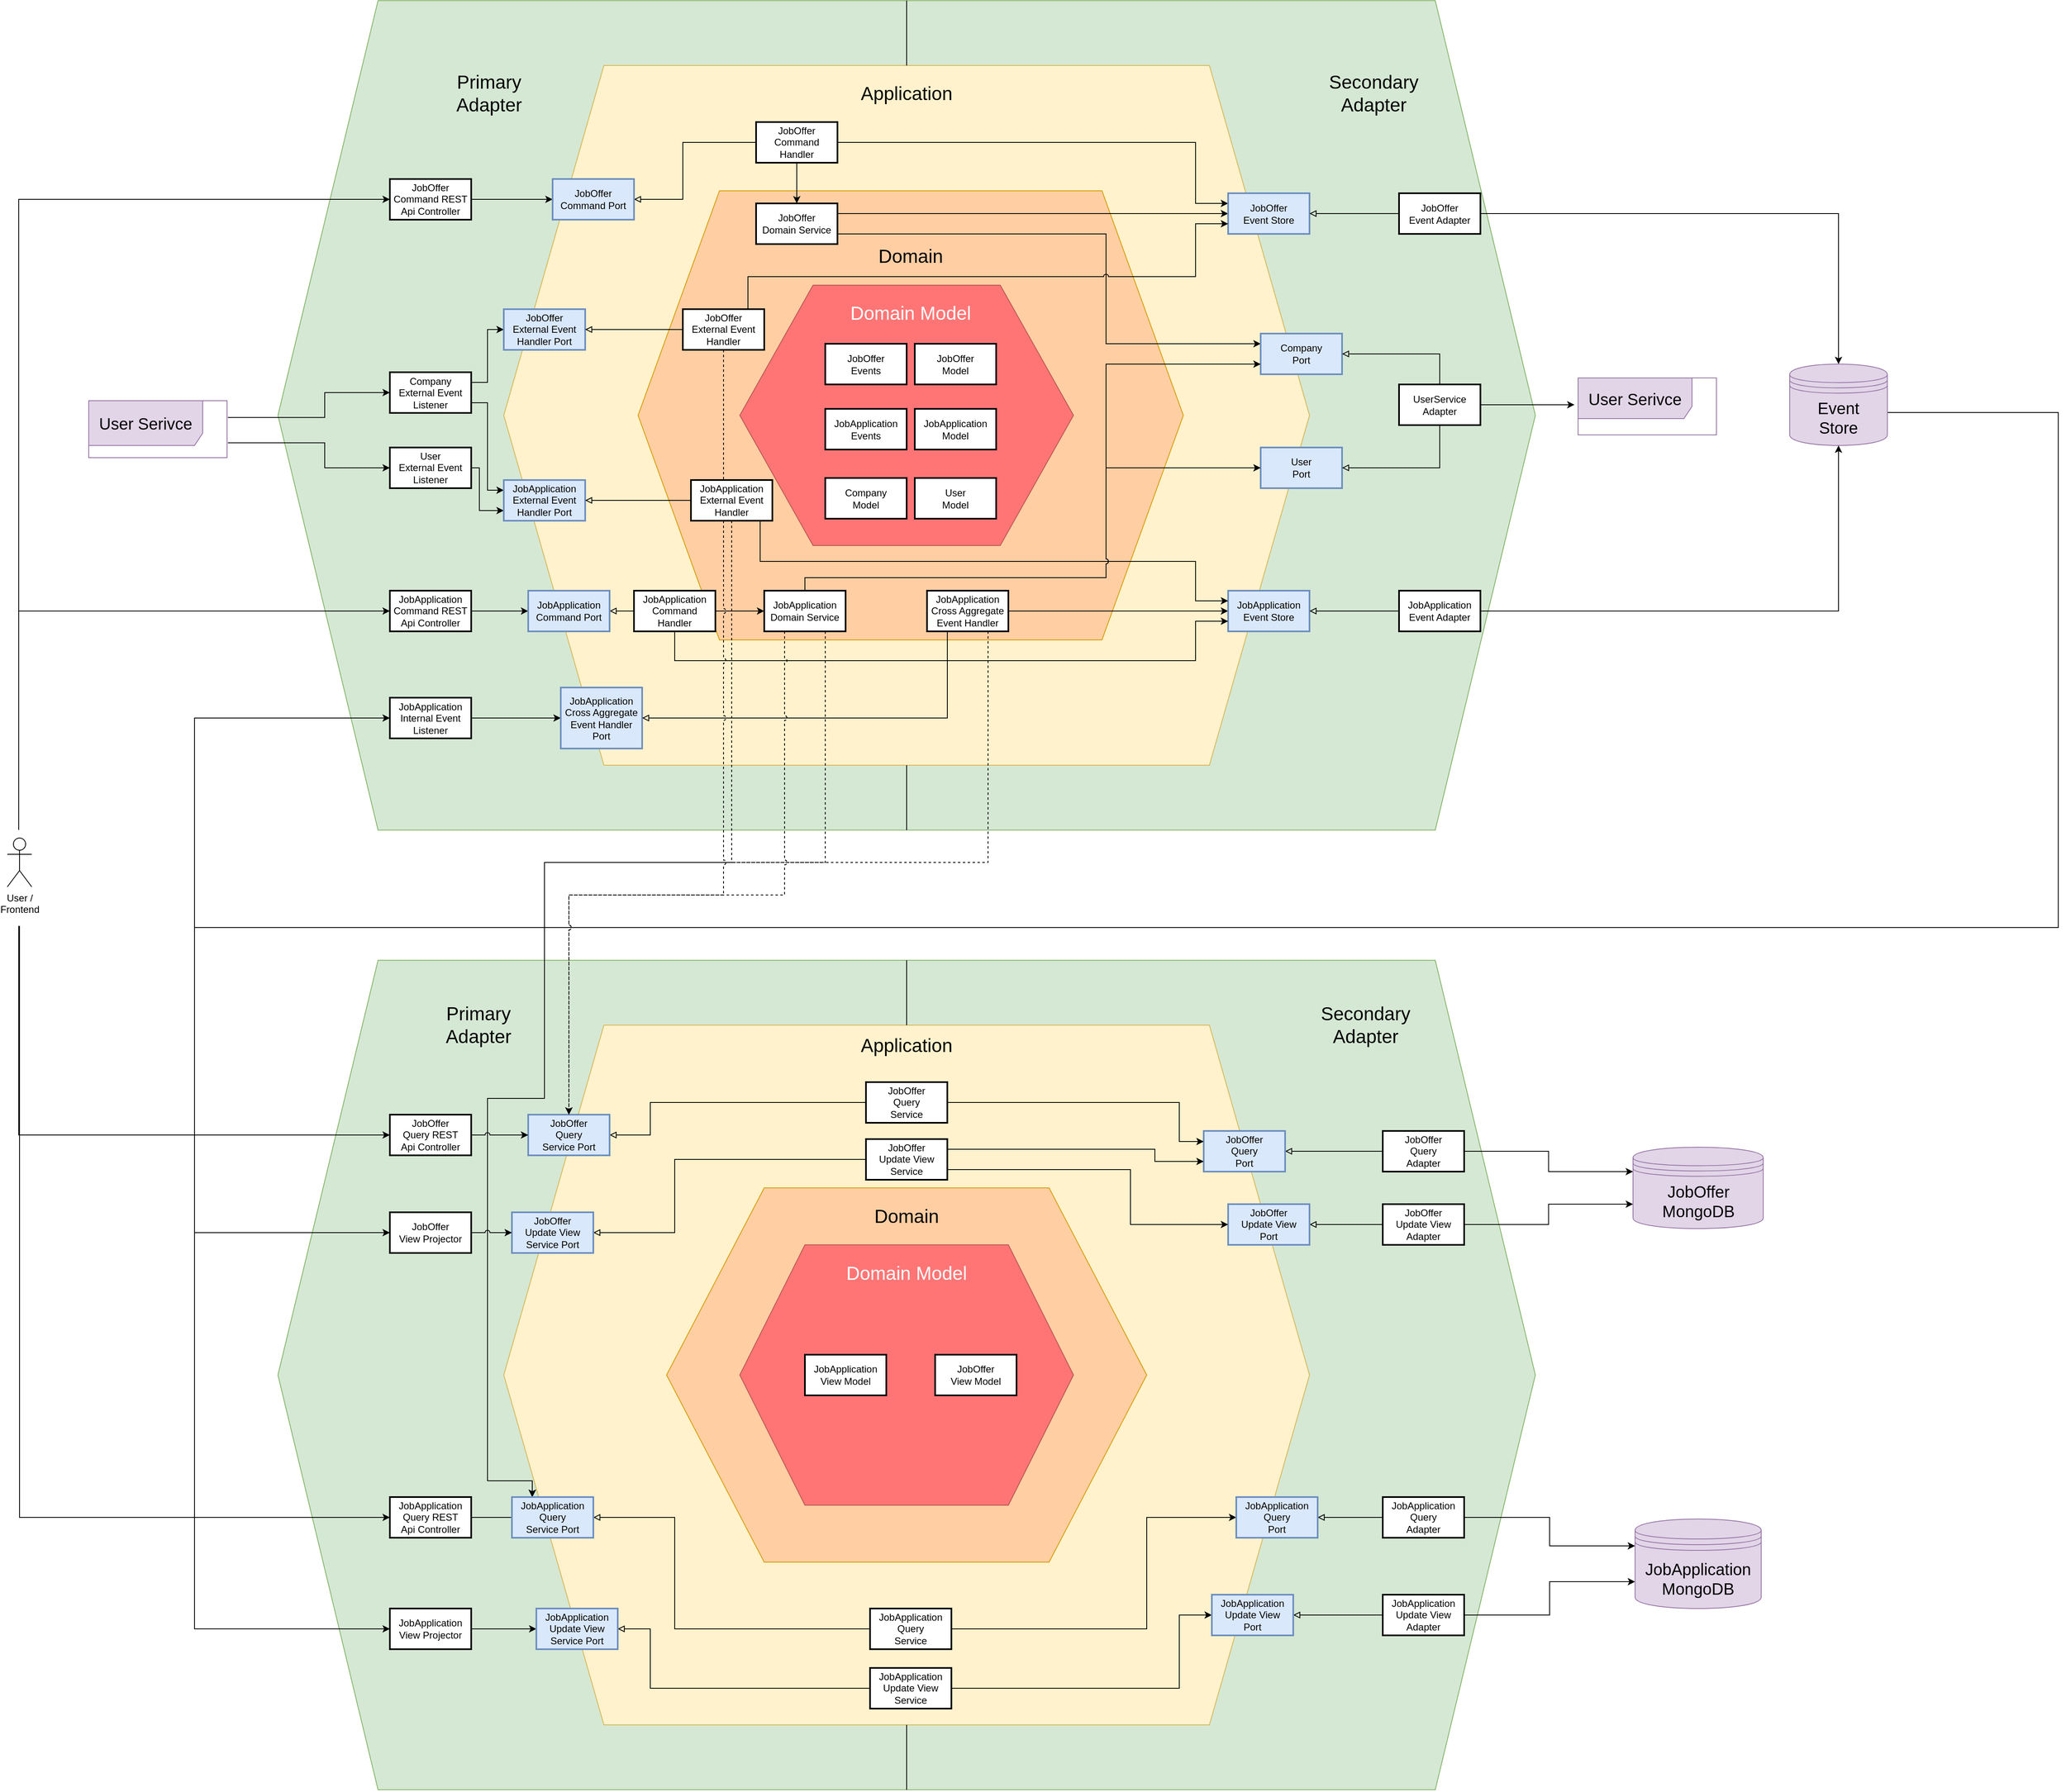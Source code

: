 <mxfile version="22.1.2" type="device">
  <diagram name="Seite-1" id="_fERbNgF3fjjZuAF2T7R">
    <mxGraphModel dx="4758" dy="3840" grid="1" gridSize="10" guides="1" tooltips="1" connect="1" arrows="1" fold="1" page="1" pageScale="1" pageWidth="1654" pageHeight="1169" math="0" shadow="0">
      <root>
        <mxCell id="0" />
        <mxCell id="1" parent="0" />
        <mxCell id="QMm4au8p8HmQlGDRWAsn-196" value="" style="shape=hexagon;perimeter=hexagonPerimeter2;whiteSpace=wrap;html=1;fixedSize=1;size=123;fillColor=#d5e8d4;strokeColor=#82b366;" vertex="1" parent="1">
          <mxGeometry x="332.5" y="-129.75" width="1545" height="1019.5" as="geometry" />
        </mxCell>
        <mxCell id="QMm4au8p8HmQlGDRWAsn-194" value="" style="shape=hexagon;perimeter=hexagonPerimeter2;whiteSpace=wrap;html=1;fixedSize=1;size=123;fillColor=#d5e8d4;strokeColor=#82b366;" vertex="1" parent="1">
          <mxGeometry x="332.5" y="-1309.25" width="1545" height="1019.5" as="geometry" />
        </mxCell>
        <mxCell id="QMm4au8p8HmQlGDRWAsn-166" value="" style="shape=hexagon;perimeter=hexagonPerimeter2;whiteSpace=wrap;html=1;fixedSize=1;size=123;fillColor=#FFF2CC;strokeColor=#d6b656;" vertex="1" parent="1">
          <mxGeometry x="610" y="-50" width="990" height="860" as="geometry" />
        </mxCell>
        <mxCell id="QMm4au8p8HmQlGDRWAsn-165" value="" style="shape=hexagon;perimeter=hexagonPerimeter2;whiteSpace=wrap;html=1;fixedSize=1;size=120;fillColor=#FFCEA3;strokeColor=#d79b00;" vertex="1" parent="1">
          <mxGeometry x="810" y="150" width="590" height="460" as="geometry" />
        </mxCell>
        <mxCell id="QMm4au8p8HmQlGDRWAsn-164" value="" style="group" vertex="1" connectable="0" parent="1">
          <mxGeometry x="900" y="220" width="410" height="320" as="geometry" />
        </mxCell>
        <mxCell id="QMm4au8p8HmQlGDRWAsn-163" value="" style="shape=hexagon;perimeter=hexagonPerimeter2;whiteSpace=wrap;html=1;fixedSize=1;size=80;fillColor=#FF7575;strokeColor=#b85450;" vertex="1" parent="QMm4au8p8HmQlGDRWAsn-164">
          <mxGeometry width="410" height="320" as="geometry" />
        </mxCell>
        <mxCell id="QMm4au8p8HmQlGDRWAsn-139" value="JobOffer&lt;br&gt;View Model" style="rounded=0;whiteSpace=wrap;html=1;strokeWidth=2;" vertex="1" parent="QMm4au8p8HmQlGDRWAsn-164">
          <mxGeometry x="240" y="135" width="100" height="50" as="geometry" />
        </mxCell>
        <mxCell id="QMm4au8p8HmQlGDRWAsn-140" value="JobApplication&lt;br&gt;View Model" style="rounded=0;whiteSpace=wrap;html=1;strokeWidth=2;" vertex="1" parent="QMm4au8p8HmQlGDRWAsn-164">
          <mxGeometry x="80" y="135" width="100" height="50" as="geometry" />
        </mxCell>
        <mxCell id="QMm4au8p8HmQlGDRWAsn-202" value="Domain Model" style="text;html=1;strokeColor=none;fillColor=none;align=center;verticalAlign=middle;whiteSpace=wrap;rounded=0;fontColor=#FFFFFF;fontSize=23;" vertex="1" parent="QMm4au8p8HmQlGDRWAsn-164">
          <mxGeometry x="121.25" y="10" width="167.5" height="50" as="geometry" />
        </mxCell>
        <mxCell id="QMm4au8p8HmQlGDRWAsn-203" value="Domain" style="text;html=1;strokeColor=none;fillColor=none;align=center;verticalAlign=middle;whiteSpace=wrap;rounded=0;fontColor=#000000;fontSize=23;" vertex="1" parent="QMm4au8p8HmQlGDRWAsn-164">
          <mxGeometry x="126.25" y="-50" width="157.5" height="30" as="geometry" />
        </mxCell>
        <mxCell id="QMm4au8p8HmQlGDRWAsn-14" value="" style="shape=hexagon;perimeter=hexagonPerimeter2;whiteSpace=wrap;html=1;fixedSize=1;size=123;fillColor=#fff2cc;strokeColor=#d6b656;" vertex="1" parent="1">
          <mxGeometry x="610" y="-1229.5" width="990" height="860" as="geometry" />
        </mxCell>
        <mxCell id="QMm4au8p8HmQlGDRWAsn-15" value="" style="shape=hexagon;perimeter=hexagonPerimeter2;whiteSpace=wrap;html=1;fixedSize=1;size=100;fillColor=#FFCEA3;strokeColor=#d79b00;" vertex="1" parent="1">
          <mxGeometry x="775" y="-1075.5" width="670" height="552" as="geometry" />
        </mxCell>
        <mxCell id="QMm4au8p8HmQlGDRWAsn-16" value="" style="shape=hexagon;perimeter=hexagonPerimeter2;whiteSpace=wrap;html=1;fixedSize=1;size=90;fillColor=#FF7575;strokeColor=#b85450;" vertex="1" parent="1">
          <mxGeometry x="900" y="-959.5" width="410" height="320" as="geometry" />
        </mxCell>
        <mxCell id="QMm4au8p8HmQlGDRWAsn-21" style="edgeStyle=orthogonalEdgeStyle;rounded=0;orthogonalLoop=1;jettySize=auto;html=1;" edge="1" parent="1" source="QMm4au8p8HmQlGDRWAsn-17" target="QMm4au8p8HmQlGDRWAsn-20">
          <mxGeometry relative="1" as="geometry" />
        </mxCell>
        <mxCell id="QMm4au8p8HmQlGDRWAsn-17" value="JobOffer&lt;br&gt;Command REST&lt;br&gt;Api Controller" style="rounded=0;whiteSpace=wrap;html=1;strokeWidth=2;" vertex="1" parent="1">
          <mxGeometry x="470" y="-1090" width="100" height="50" as="geometry" />
        </mxCell>
        <mxCell id="QMm4au8p8HmQlGDRWAsn-22" style="edgeStyle=orthogonalEdgeStyle;rounded=0;orthogonalLoop=1;jettySize=auto;html=1;endArrow=block;endFill=0;entryX=1;entryY=0.5;entryDx=0;entryDy=0;" edge="1" parent="1" source="QMm4au8p8HmQlGDRWAsn-18" target="QMm4au8p8HmQlGDRWAsn-20">
          <mxGeometry relative="1" as="geometry">
            <Array as="points">
              <mxPoint x="830" y="-1135" />
              <mxPoint x="830" y="-1065" />
            </Array>
          </mxGeometry>
        </mxCell>
        <mxCell id="QMm4au8p8HmQlGDRWAsn-24" style="edgeStyle=orthogonalEdgeStyle;rounded=0;orthogonalLoop=1;jettySize=auto;html=1;" edge="1" parent="1" source="QMm4au8p8HmQlGDRWAsn-18" target="QMm4au8p8HmQlGDRWAsn-23">
          <mxGeometry relative="1" as="geometry" />
        </mxCell>
        <mxCell id="QMm4au8p8HmQlGDRWAsn-28" style="edgeStyle=orthogonalEdgeStyle;rounded=0;orthogonalLoop=1;jettySize=auto;html=1;entryX=0;entryY=0.25;entryDx=0;entryDy=0;" edge="1" parent="1" source="QMm4au8p8HmQlGDRWAsn-18" target="QMm4au8p8HmQlGDRWAsn-27">
          <mxGeometry relative="1" as="geometry">
            <Array as="points">
              <mxPoint x="1460" y="-1135" />
              <mxPoint x="1460" y="-1060" />
            </Array>
          </mxGeometry>
        </mxCell>
        <mxCell id="QMm4au8p8HmQlGDRWAsn-18" value="JobOffer&lt;br&gt;Command&lt;br&gt;Handler" style="rounded=0;whiteSpace=wrap;html=1;strokeWidth=2;" vertex="1" parent="1">
          <mxGeometry x="920" y="-1160" width="100" height="50" as="geometry" />
        </mxCell>
        <mxCell id="QMm4au8p8HmQlGDRWAsn-20" value="JobOffer&lt;br&gt;Command Port" style="rounded=0;whiteSpace=wrap;html=1;strokeWidth=2;fillColor=#dae8fc;strokeColor=#6c8ebf;" vertex="1" parent="1">
          <mxGeometry x="670" y="-1090" width="100" height="50" as="geometry" />
        </mxCell>
        <mxCell id="QMm4au8p8HmQlGDRWAsn-127" style="edgeStyle=orthogonalEdgeStyle;rounded=0;orthogonalLoop=1;jettySize=auto;html=1;entryX=0;entryY=0.25;entryDx=0;entryDy=0;exitX=1;exitY=0.75;exitDx=0;exitDy=0;jumpStyle=none;" edge="1" parent="1" source="QMm4au8p8HmQlGDRWAsn-23" target="QMm4au8p8HmQlGDRWAsn-89">
          <mxGeometry relative="1" as="geometry">
            <Array as="points">
              <mxPoint x="1350" y="-1023" />
              <mxPoint x="1350" y="-887" />
            </Array>
          </mxGeometry>
        </mxCell>
        <mxCell id="QMm4au8p8HmQlGDRWAsn-154" style="edgeStyle=orthogonalEdgeStyle;rounded=0;orthogonalLoop=1;jettySize=auto;html=1;exitX=1;exitY=0.25;exitDx=0;exitDy=0;entryX=0;entryY=0.5;entryDx=0;entryDy=0;" edge="1" parent="1" source="QMm4au8p8HmQlGDRWAsn-23" target="QMm4au8p8HmQlGDRWAsn-27">
          <mxGeometry relative="1" as="geometry">
            <Array as="points">
              <mxPoint x="1490" y="-1047" />
            </Array>
          </mxGeometry>
        </mxCell>
        <mxCell id="QMm4au8p8HmQlGDRWAsn-23" value="JobOffer&lt;br&gt;Domain Service" style="rounded=0;whiteSpace=wrap;html=1;strokeWidth=2;" vertex="1" parent="1">
          <mxGeometry x="920" y="-1060" width="100" height="50" as="geometry" />
        </mxCell>
        <mxCell id="QMm4au8p8HmQlGDRWAsn-25" value="JobOffer&lt;br&gt;Model" style="rounded=0;whiteSpace=wrap;html=1;strokeWidth=2;" vertex="1" parent="1">
          <mxGeometry x="1115" y="-887.5" width="100" height="50" as="geometry" />
        </mxCell>
        <mxCell id="QMm4au8p8HmQlGDRWAsn-26" value="JobOffer&lt;br&gt;Events" style="rounded=0;whiteSpace=wrap;html=1;strokeWidth=2;" vertex="1" parent="1">
          <mxGeometry x="1005" y="-887.5" width="100" height="50" as="geometry" />
        </mxCell>
        <mxCell id="QMm4au8p8HmQlGDRWAsn-32" style="edgeStyle=orthogonalEdgeStyle;rounded=0;orthogonalLoop=1;jettySize=auto;html=1;exitX=1;exitY=0.5;exitDx=0;exitDy=0;" edge="1" parent="1" source="QMm4au8p8HmQlGDRWAsn-33" target="QMm4au8p8HmQlGDRWAsn-31">
          <mxGeometry relative="1" as="geometry" />
        </mxCell>
        <mxCell id="QMm4au8p8HmQlGDRWAsn-27" value="JobOffer&lt;br&gt;Event Store" style="rounded=0;whiteSpace=wrap;html=1;strokeWidth=2;fillColor=#dae8fc;strokeColor=#6c8ebf;" vertex="1" parent="1">
          <mxGeometry x="1500" y="-1072.5" width="100" height="50" as="geometry" />
        </mxCell>
        <mxCell id="QMm4au8p8HmQlGDRWAsn-110" style="edgeStyle=orthogonalEdgeStyle;rounded=0;orthogonalLoop=1;jettySize=auto;html=1;entryX=0;entryY=0.5;entryDx=0;entryDy=0;exitX=1;exitY=0.5;exitDx=0;exitDy=0;" edge="1" parent="1" source="QMm4au8p8HmQlGDRWAsn-31" target="QMm4au8p8HmQlGDRWAsn-47">
          <mxGeometry relative="1" as="geometry">
            <mxPoint x="2580" y="-70" as="targetPoint" />
            <mxPoint x="2220" y="-770" as="sourcePoint" />
            <Array as="points">
              <mxPoint x="2310" y="-803" />
              <mxPoint x="2520" y="-803" />
              <mxPoint x="2520" y="-170" />
              <mxPoint x="230" y="-170" />
              <mxPoint x="230" y="205" />
            </Array>
          </mxGeometry>
        </mxCell>
        <mxCell id="QMm4au8p8HmQlGDRWAsn-111" style="edgeStyle=orthogonalEdgeStyle;rounded=0;orthogonalLoop=1;jettySize=auto;html=1;entryX=0;entryY=0.5;entryDx=0;entryDy=0;exitX=1;exitY=0.5;exitDx=0;exitDy=0;" edge="1" parent="1" source="QMm4au8p8HmQlGDRWAsn-31" target="QMm4au8p8HmQlGDRWAsn-68">
          <mxGeometry relative="1" as="geometry">
            <mxPoint x="90" y="980" as="targetPoint" />
            <Array as="points">
              <mxPoint x="2310" y="-803" />
              <mxPoint x="2520" y="-803" />
              <mxPoint x="2520" y="-170" />
              <mxPoint x="230" y="-170" />
              <mxPoint x="230" y="692" />
            </Array>
          </mxGeometry>
        </mxCell>
        <mxCell id="QMm4au8p8HmQlGDRWAsn-160" style="edgeStyle=orthogonalEdgeStyle;rounded=0;orthogonalLoop=1;jettySize=auto;html=1;entryX=0;entryY=0.5;entryDx=0;entryDy=0;" edge="1" parent="1" source="QMm4au8p8HmQlGDRWAsn-31" target="QMm4au8p8HmQlGDRWAsn-73">
          <mxGeometry relative="1" as="geometry">
            <Array as="points">
              <mxPoint x="2520" y="-803" />
              <mxPoint x="2520" y="-170" />
              <mxPoint x="230" y="-170" />
              <mxPoint x="230" y="-427" />
            </Array>
          </mxGeometry>
        </mxCell>
        <mxCell id="QMm4au8p8HmQlGDRWAsn-31" value="Event&lt;br style=&quot;font-size: 20px;&quot;&gt;Store" style="shape=datastore;whiteSpace=wrap;html=1;fontSize=20;fontStyle=0;fillColor=#e1d5e7;strokeColor=#9673a6;" vertex="1" parent="1">
          <mxGeometry x="2190" y="-862.5" width="120" height="100" as="geometry" />
        </mxCell>
        <mxCell id="QMm4au8p8HmQlGDRWAsn-35" style="edgeStyle=orthogonalEdgeStyle;rounded=0;orthogonalLoop=1;jettySize=auto;html=1;exitX=0;exitY=0.5;exitDx=0;exitDy=0;entryX=1;entryY=0.5;entryDx=0;entryDy=0;endArrow=block;endFill=0;" edge="1" parent="1" source="QMm4au8p8HmQlGDRWAsn-33" target="QMm4au8p8HmQlGDRWAsn-27">
          <mxGeometry relative="1" as="geometry" />
        </mxCell>
        <mxCell id="QMm4au8p8HmQlGDRWAsn-33" value="JobOffer&lt;br&gt;Event Adapter" style="rounded=0;whiteSpace=wrap;html=1;strokeWidth=2;" vertex="1" parent="1">
          <mxGeometry x="1710" y="-1072.5" width="100" height="50" as="geometry" />
        </mxCell>
        <mxCell id="QMm4au8p8HmQlGDRWAsn-39" style="edgeStyle=orthogonalEdgeStyle;rounded=0;orthogonalLoop=1;jettySize=auto;html=1;entryX=0;entryY=0.5;entryDx=0;entryDy=0;exitX=1;exitY=0.25;exitDx=0;exitDy=0;" edge="1" parent="1" source="QMm4au8p8HmQlGDRWAsn-36" target="QMm4au8p8HmQlGDRWAsn-38">
          <mxGeometry relative="1" as="geometry">
            <Array as="points">
              <mxPoint x="590" y="-840" />
              <mxPoint x="590" y="-905" />
            </Array>
          </mxGeometry>
        </mxCell>
        <mxCell id="QMm4au8p8HmQlGDRWAsn-158" style="edgeStyle=orthogonalEdgeStyle;rounded=0;orthogonalLoop=1;jettySize=auto;html=1;exitX=1;exitY=0.75;exitDx=0;exitDy=0;entryX=0;entryY=0.25;entryDx=0;entryDy=0;" edge="1" parent="1" source="QMm4au8p8HmQlGDRWAsn-36" target="QMm4au8p8HmQlGDRWAsn-40">
          <mxGeometry relative="1" as="geometry">
            <Array as="points">
              <mxPoint x="590" y="-815" />
              <mxPoint x="590" y="-707" />
            </Array>
          </mxGeometry>
        </mxCell>
        <mxCell id="QMm4au8p8HmQlGDRWAsn-36" value="Company&lt;br&gt;External Event&lt;br&gt;Listener" style="rounded=0;whiteSpace=wrap;html=1;strokeWidth=2;" vertex="1" parent="1">
          <mxGeometry x="470" y="-852.5" width="100" height="50" as="geometry" />
        </mxCell>
        <mxCell id="QMm4au8p8HmQlGDRWAsn-195" style="edgeStyle=orthogonalEdgeStyle;rounded=0;orthogonalLoop=1;jettySize=auto;html=1;entryX=0;entryY=0.75;entryDx=0;entryDy=0;" edge="1" parent="1" source="QMm4au8p8HmQlGDRWAsn-37" target="QMm4au8p8HmQlGDRWAsn-40">
          <mxGeometry relative="1" as="geometry">
            <Array as="points">
              <mxPoint x="580" y="-735" />
              <mxPoint x="580" y="-682" />
            </Array>
          </mxGeometry>
        </mxCell>
        <mxCell id="QMm4au8p8HmQlGDRWAsn-37" value="User&lt;br&gt;External Event&lt;br&gt;Listener" style="rounded=0;whiteSpace=wrap;html=1;strokeWidth=2;" vertex="1" parent="1">
          <mxGeometry x="470" y="-760" width="100" height="50" as="geometry" />
        </mxCell>
        <mxCell id="QMm4au8p8HmQlGDRWAsn-38" value="JobOffer&lt;br&gt;External Event&lt;br&gt;Handler Port" style="rounded=0;whiteSpace=wrap;html=1;strokeWidth=2;fillColor=#dae8fc;strokeColor=#6c8ebf;" vertex="1" parent="1">
          <mxGeometry x="610" y="-930" width="100" height="50" as="geometry" />
        </mxCell>
        <mxCell id="QMm4au8p8HmQlGDRWAsn-40" value="JobApplication&lt;br&gt;External Event&lt;br&gt;Handler Port" style="rounded=0;whiteSpace=wrap;html=1;strokeWidth=2;fillColor=#dae8fc;strokeColor=#6c8ebf;" vertex="1" parent="1">
          <mxGeometry x="610" y="-720" width="100" height="50" as="geometry" />
        </mxCell>
        <mxCell id="QMm4au8p8HmQlGDRWAsn-46" style="edgeStyle=orthogonalEdgeStyle;rounded=0;orthogonalLoop=1;jettySize=auto;html=1;entryX=0;entryY=0.75;entryDx=0;entryDy=0;exitX=0.5;exitY=0;exitDx=0;exitDy=0;jumpStyle=arc;" edge="1" parent="1" source="QMm4au8p8HmQlGDRWAsn-43" target="QMm4au8p8HmQlGDRWAsn-27">
          <mxGeometry relative="1" as="geometry">
            <Array as="points">
              <mxPoint x="910" y="-970" />
              <mxPoint x="1460" y="-970" />
              <mxPoint x="1460" y="-1035" />
            </Array>
          </mxGeometry>
        </mxCell>
        <mxCell id="QMm4au8p8HmQlGDRWAsn-43" value="JobOffer&lt;br&gt;External Event&lt;br&gt;Handler" style="rounded=0;whiteSpace=wrap;html=1;strokeWidth=2;" vertex="1" parent="1">
          <mxGeometry x="830" y="-930" width="100" height="50" as="geometry" />
        </mxCell>
        <mxCell id="QMm4au8p8HmQlGDRWAsn-44" style="edgeStyle=orthogonalEdgeStyle;rounded=0;orthogonalLoop=1;jettySize=auto;html=1;endArrow=block;endFill=0;exitX=0;exitY=0.5;exitDx=0;exitDy=0;entryX=1;entryY=0.5;entryDx=0;entryDy=0;" edge="1" parent="1" source="QMm4au8p8HmQlGDRWAsn-43" target="QMm4au8p8HmQlGDRWAsn-38">
          <mxGeometry relative="1" as="geometry">
            <mxPoint x="610" y="-1055" as="sourcePoint" />
            <mxPoint x="530" y="-1055" as="targetPoint" />
          </mxGeometry>
        </mxCell>
        <mxCell id="QMm4au8p8HmQlGDRWAsn-47" value="JobOffer&lt;br&gt;View Projector" style="rounded=0;whiteSpace=wrap;html=1;strokeWidth=2;" vertex="1" parent="1">
          <mxGeometry x="470" y="180" width="100" height="50" as="geometry" />
        </mxCell>
        <mxCell id="QMm4au8p8HmQlGDRWAsn-48" value="JobOffer&lt;br&gt;Query REST&lt;br&gt;Api Controller" style="rounded=0;whiteSpace=wrap;html=1;strokeWidth=2;" vertex="1" parent="1">
          <mxGeometry x="470" y="60" width="100" height="50" as="geometry" />
        </mxCell>
        <mxCell id="QMm4au8p8HmQlGDRWAsn-53" style="edgeStyle=orthogonalEdgeStyle;rounded=0;orthogonalLoop=1;jettySize=auto;html=1;endArrow=block;endFill=0;exitX=0;exitY=0.5;exitDx=0;exitDy=0;entryX=1;entryY=0.5;entryDx=0;entryDy=0;" edge="1" parent="1" source="QMm4au8p8HmQlGDRWAsn-52" target="QMm4au8p8HmQlGDRWAsn-50">
          <mxGeometry relative="1" as="geometry">
            <mxPoint x="590" y="140" as="sourcePoint" />
            <mxPoint x="520" y="140" as="targetPoint" />
            <Array as="points">
              <mxPoint x="820" y="115" />
              <mxPoint x="820" y="205" />
            </Array>
          </mxGeometry>
        </mxCell>
        <mxCell id="QMm4au8p8HmQlGDRWAsn-58" style="edgeStyle=orthogonalEdgeStyle;rounded=0;orthogonalLoop=1;jettySize=auto;html=1;endArrow=block;endFill=0;" edge="1" parent="1" source="QMm4au8p8HmQlGDRWAsn-56" target="QMm4au8p8HmQlGDRWAsn-54">
          <mxGeometry relative="1" as="geometry" />
        </mxCell>
        <mxCell id="QMm4au8p8HmQlGDRWAsn-173" style="edgeStyle=orthogonalEdgeStyle;rounded=0;orthogonalLoop=1;jettySize=auto;html=1;entryX=0;entryY=0.3;entryDx=0;entryDy=0;" edge="1" parent="1" source="QMm4au8p8HmQlGDRWAsn-56" target="QMm4au8p8HmQlGDRWAsn-167">
          <mxGeometry relative="1" as="geometry" />
        </mxCell>
        <mxCell id="QMm4au8p8HmQlGDRWAsn-56" value="JobOffer&lt;br&gt;Query &lt;br&gt;Adapter" style="rounded=0;whiteSpace=wrap;html=1;strokeWidth=2;" vertex="1" parent="1">
          <mxGeometry x="1690" y="80" width="100" height="50" as="geometry" />
        </mxCell>
        <mxCell id="QMm4au8p8HmQlGDRWAsn-59" style="edgeStyle=orthogonalEdgeStyle;rounded=0;orthogonalLoop=1;jettySize=auto;html=1;endArrow=block;endFill=0;" edge="1" parent="1" source="QMm4au8p8HmQlGDRWAsn-57" target="QMm4au8p8HmQlGDRWAsn-55">
          <mxGeometry relative="1" as="geometry" />
        </mxCell>
        <mxCell id="QMm4au8p8HmQlGDRWAsn-172" style="edgeStyle=orthogonalEdgeStyle;rounded=0;orthogonalLoop=1;jettySize=auto;html=1;entryX=0;entryY=0.7;entryDx=0;entryDy=0;" edge="1" parent="1" source="QMm4au8p8HmQlGDRWAsn-57" target="QMm4au8p8HmQlGDRWAsn-167">
          <mxGeometry relative="1" as="geometry" />
        </mxCell>
        <mxCell id="QMm4au8p8HmQlGDRWAsn-57" value="JobOffer&lt;br&gt;Update View&lt;br&gt;Adapter" style="rounded=0;whiteSpace=wrap;html=1;strokeWidth=2;" vertex="1" parent="1">
          <mxGeometry x="1690" y="170" width="100" height="50" as="geometry" />
        </mxCell>
        <mxCell id="QMm4au8p8HmQlGDRWAsn-67" style="edgeStyle=orthogonalEdgeStyle;rounded=0;orthogonalLoop=1;jettySize=auto;html=1;entryX=0;entryY=0.5;entryDx=0;entryDy=0;" edge="1" parent="1" source="QMm4au8p8HmQlGDRWAsn-68" target="QMm4au8p8HmQlGDRWAsn-71">
          <mxGeometry relative="1" as="geometry" />
        </mxCell>
        <mxCell id="QMm4au8p8HmQlGDRWAsn-68" value="JobApplication&lt;br&gt;View Projector" style="rounded=0;whiteSpace=wrap;html=1;strokeWidth=2;" vertex="1" parent="1">
          <mxGeometry x="470" y="667" width="100" height="50" as="geometry" />
        </mxCell>
        <mxCell id="QMm4au8p8HmQlGDRWAsn-178" style="edgeStyle=orthogonalEdgeStyle;rounded=0;orthogonalLoop=1;jettySize=auto;html=1;" edge="1" parent="1" source="QMm4au8p8HmQlGDRWAsn-70">
          <mxGeometry relative="1" as="geometry">
            <mxPoint x="630" y="555" as="targetPoint" />
          </mxGeometry>
        </mxCell>
        <mxCell id="QMm4au8p8HmQlGDRWAsn-70" value="JobApplication&lt;br&gt;Query REST&lt;br&gt;Api Controller" style="rounded=0;whiteSpace=wrap;html=1;strokeWidth=2;" vertex="1" parent="1">
          <mxGeometry x="470" y="530" width="100" height="50" as="geometry" />
        </mxCell>
        <mxCell id="QMm4au8p8HmQlGDRWAsn-161" style="edgeStyle=orthogonalEdgeStyle;rounded=0;orthogonalLoop=1;jettySize=auto;html=1;entryX=0;entryY=0.5;entryDx=0;entryDy=0;" edge="1" parent="1" source="QMm4au8p8HmQlGDRWAsn-73" target="QMm4au8p8HmQlGDRWAsn-76">
          <mxGeometry relative="1" as="geometry" />
        </mxCell>
        <mxCell id="QMm4au8p8HmQlGDRWAsn-73" value="JobApplication&lt;br&gt;Internal Event&lt;br&gt;Listener" style="rounded=0;whiteSpace=wrap;html=1;strokeWidth=2;" vertex="1" parent="1">
          <mxGeometry x="470" y="-452.5" width="100" height="50" as="geometry" />
        </mxCell>
        <mxCell id="QMm4au8p8HmQlGDRWAsn-85" style="edgeStyle=orthogonalEdgeStyle;rounded=0;orthogonalLoop=1;jettySize=auto;html=1;entryX=0;entryY=0.5;entryDx=0;entryDy=0;exitX=1;exitY=0.5;exitDx=0;exitDy=0;" edge="1" parent="1" source="QMm4au8p8HmQlGDRWAsn-147" target="QMm4au8p8HmQlGDRWAsn-80">
          <mxGeometry relative="1" as="geometry">
            <mxPoint x="1030" y="-280" as="sourcePoint" />
          </mxGeometry>
        </mxCell>
        <mxCell id="QMm4au8p8HmQlGDRWAsn-76" value="JobApplication&lt;br&gt;Cross Aggregate&lt;br&gt;Event Handler&lt;br&gt;Port" style="rounded=0;whiteSpace=wrap;html=1;strokeWidth=2;fillColor=#dae8fc;strokeColor=#6c8ebf;" vertex="1" parent="1">
          <mxGeometry x="680" y="-465" width="100" height="75" as="geometry" />
        </mxCell>
        <mxCell id="QMm4au8p8HmQlGDRWAsn-80" value="JobApplication&lt;br&gt;Event Store" style="rounded=0;whiteSpace=wrap;html=1;strokeWidth=2;fillColor=#dae8fc;strokeColor=#6c8ebf;" vertex="1" parent="1">
          <mxGeometry x="1500" y="-584" width="100" height="50" as="geometry" />
        </mxCell>
        <mxCell id="QMm4au8p8HmQlGDRWAsn-82" style="edgeStyle=orthogonalEdgeStyle;rounded=0;orthogonalLoop=1;jettySize=auto;html=1;exitX=0;exitY=0.5;exitDx=0;exitDy=0;entryX=1;entryY=0.5;entryDx=0;entryDy=0;endArrow=block;endFill=0;" edge="1" parent="1" source="QMm4au8p8HmQlGDRWAsn-83" target="QMm4au8p8HmQlGDRWAsn-80">
          <mxGeometry relative="1" as="geometry" />
        </mxCell>
        <mxCell id="QMm4au8p8HmQlGDRWAsn-84" style="edgeStyle=orthogonalEdgeStyle;rounded=0;orthogonalLoop=1;jettySize=auto;html=1;entryX=0.5;entryY=1;entryDx=0;entryDy=0;" edge="1" parent="1" source="QMm4au8p8HmQlGDRWAsn-83" target="QMm4au8p8HmQlGDRWAsn-31">
          <mxGeometry relative="1" as="geometry" />
        </mxCell>
        <mxCell id="QMm4au8p8HmQlGDRWAsn-83" value="JobApplication&lt;br&gt;Event Adapter" style="rounded=0;whiteSpace=wrap;html=1;strokeWidth=2;" vertex="1" parent="1">
          <mxGeometry x="1710" y="-584" width="100" height="50" as="geometry" />
        </mxCell>
        <mxCell id="QMm4au8p8HmQlGDRWAsn-88" style="edgeStyle=orthogonalEdgeStyle;rounded=0;orthogonalLoop=1;jettySize=auto;html=1;entryX=0.25;entryY=0;entryDx=0;entryDy=0;exitX=0.75;exitY=1;exitDx=0;exitDy=0;dashed=1;fillColor=#dae8fc;strokeColor=#000000;" edge="1" parent="1" source="QMm4au8p8HmQlGDRWAsn-87" target="QMm4au8p8HmQlGDRWAsn-66">
          <mxGeometry relative="1" as="geometry">
            <mxPoint x="890" y="-380" as="sourcePoint" />
            <mxPoint x="465" y="950" as="targetPoint" />
            <Array as="points">
              <mxPoint x="1005" y="-250" />
              <mxPoint x="660" y="-250" />
              <mxPoint x="660" y="40" />
              <mxPoint x="590" y="40" />
              <mxPoint x="590" y="510" />
              <mxPoint x="645" y="510" />
            </Array>
          </mxGeometry>
        </mxCell>
        <mxCell id="QMm4au8p8HmQlGDRWAsn-87" value="JobApplication&lt;br&gt;Domain Service" style="rounded=0;whiteSpace=wrap;html=1;strokeWidth=2;" vertex="1" parent="1">
          <mxGeometry x="930" y="-584" width="100" height="50" as="geometry" />
        </mxCell>
        <mxCell id="QMm4au8p8HmQlGDRWAsn-89" value="Company&lt;br&gt;Port" style="rounded=0;whiteSpace=wrap;html=1;strokeWidth=2;fillColor=#dae8fc;strokeColor=#6c8ebf;" vertex="1" parent="1">
          <mxGeometry x="1540" y="-900" width="100" height="50" as="geometry" />
        </mxCell>
        <mxCell id="QMm4au8p8HmQlGDRWAsn-90" value="User&lt;br&gt;Port" style="rounded=0;whiteSpace=wrap;html=1;strokeWidth=2;fillColor=#dae8fc;strokeColor=#6c8ebf;" vertex="1" parent="1">
          <mxGeometry x="1540" y="-760" width="100" height="50" as="geometry" />
        </mxCell>
        <mxCell id="QMm4au8p8HmQlGDRWAsn-92" style="edgeStyle=orthogonalEdgeStyle;rounded=0;orthogonalLoop=1;jettySize=auto;html=1;endArrow=block;endFill=0;exitX=0.5;exitY=0;exitDx=0;exitDy=0;entryX=1;entryY=0.5;entryDx=0;entryDy=0;" edge="1" parent="1" source="QMm4au8p8HmQlGDRWAsn-91" target="QMm4au8p8HmQlGDRWAsn-89">
          <mxGeometry relative="1" as="geometry" />
        </mxCell>
        <mxCell id="QMm4au8p8HmQlGDRWAsn-93" style="edgeStyle=orthogonalEdgeStyle;rounded=0;orthogonalLoop=1;jettySize=auto;html=1;endArrow=block;endFill=0;exitX=0.5;exitY=1;exitDx=0;exitDy=0;entryX=1;entryY=0.5;entryDx=0;entryDy=0;" edge="1" parent="1" source="QMm4au8p8HmQlGDRWAsn-91" target="QMm4au8p8HmQlGDRWAsn-90">
          <mxGeometry relative="1" as="geometry" />
        </mxCell>
        <mxCell id="QMm4au8p8HmQlGDRWAsn-96" style="edgeStyle=orthogonalEdgeStyle;rounded=0;orthogonalLoop=1;jettySize=auto;html=1;entryX=-0.026;entryY=0.471;entryDx=0;entryDy=0;entryPerimeter=0;" edge="1" parent="1" source="QMm4au8p8HmQlGDRWAsn-91" target="QMm4au8p8HmQlGDRWAsn-97">
          <mxGeometry relative="1" as="geometry">
            <mxPoint x="2170" y="-290" as="targetPoint" />
          </mxGeometry>
        </mxCell>
        <mxCell id="QMm4au8p8HmQlGDRWAsn-91" value="UserService&lt;br&gt;Adapter" style="rounded=0;whiteSpace=wrap;html=1;strokeWidth=2;" vertex="1" parent="1">
          <mxGeometry x="1710" y="-837.5" width="100" height="50" as="geometry" />
        </mxCell>
        <mxCell id="QMm4au8p8HmQlGDRWAsn-97" value="User Serivce" style="shape=umlFrame;whiteSpace=wrap;html=1;pointerEvents=0;width=140;height=50;fillColor=#e1d5e7;strokeColor=#9673a6;fontSize=20;" vertex="1" parent="1">
          <mxGeometry x="1930" y="-845.5" width="170" height="70" as="geometry" />
        </mxCell>
        <mxCell id="QMm4au8p8HmQlGDRWAsn-101" style="edgeStyle=orthogonalEdgeStyle;rounded=0;orthogonalLoop=1;jettySize=auto;html=1;" edge="1" parent="1" source="QMm4au8p8HmQlGDRWAsn-102" target="QMm4au8p8HmQlGDRWAsn-105">
          <mxGeometry relative="1" as="geometry" />
        </mxCell>
        <mxCell id="QMm4au8p8HmQlGDRWAsn-102" value="JobApplication&lt;br&gt;Command REST&lt;br&gt;Api Controller" style="rounded=0;whiteSpace=wrap;html=1;strokeWidth=2;" vertex="1" parent="1">
          <mxGeometry x="470" y="-584" width="100" height="50" as="geometry" />
        </mxCell>
        <mxCell id="QMm4au8p8HmQlGDRWAsn-103" style="edgeStyle=orthogonalEdgeStyle;rounded=0;orthogonalLoop=1;jettySize=auto;html=1;endArrow=block;endFill=0;entryX=1;entryY=0.5;entryDx=0;entryDy=0;exitX=0;exitY=0.5;exitDx=0;exitDy=0;" edge="1" parent="1" source="QMm4au8p8HmQlGDRWAsn-104" target="QMm4au8p8HmQlGDRWAsn-105">
          <mxGeometry relative="1" as="geometry" />
        </mxCell>
        <mxCell id="QMm4au8p8HmQlGDRWAsn-106" style="edgeStyle=orthogonalEdgeStyle;rounded=0;orthogonalLoop=1;jettySize=auto;html=1;entryX=0;entryY=0.5;entryDx=0;entryDy=0;exitX=1;exitY=0.5;exitDx=0;exitDy=0;" edge="1" parent="1" source="QMm4au8p8HmQlGDRWAsn-104" target="QMm4au8p8HmQlGDRWAsn-87">
          <mxGeometry relative="1" as="geometry" />
        </mxCell>
        <mxCell id="QMm4au8p8HmQlGDRWAsn-107" style="edgeStyle=orthogonalEdgeStyle;rounded=0;orthogonalLoop=1;jettySize=auto;html=1;entryX=0;entryY=0.75;entryDx=0;entryDy=0;exitX=0.5;exitY=1;exitDx=0;exitDy=0;" edge="1" parent="1" source="QMm4au8p8HmQlGDRWAsn-104" target="QMm4au8p8HmQlGDRWAsn-80">
          <mxGeometry relative="1" as="geometry">
            <Array as="points">
              <mxPoint x="820" y="-498" />
              <mxPoint x="1460" y="-498" />
              <mxPoint x="1460" y="-547" />
            </Array>
          </mxGeometry>
        </mxCell>
        <mxCell id="QMm4au8p8HmQlGDRWAsn-104" value="JobApplication&lt;br&gt;Command&lt;br&gt;Handler" style="rounded=0;whiteSpace=wrap;html=1;strokeWidth=2;" vertex="1" parent="1">
          <mxGeometry x="770" y="-584" width="100" height="50" as="geometry" />
        </mxCell>
        <mxCell id="QMm4au8p8HmQlGDRWAsn-105" value="JobApplication&lt;br&gt;Command Port" style="rounded=0;whiteSpace=wrap;html=1;strokeWidth=2;fillColor=#dae8fc;strokeColor=#6c8ebf;" vertex="1" parent="1">
          <mxGeometry x="640" y="-584" width="100" height="50" as="geometry" />
        </mxCell>
        <mxCell id="QMm4au8p8HmQlGDRWAsn-108" value="JobApplication&lt;br&gt;Model" style="rounded=0;whiteSpace=wrap;html=1;strokeWidth=2;" vertex="1" parent="1">
          <mxGeometry x="1115" y="-807.5" width="100" height="50" as="geometry" />
        </mxCell>
        <mxCell id="QMm4au8p8HmQlGDRWAsn-109" value="JobApplication&lt;br&gt;Events" style="rounded=0;whiteSpace=wrap;html=1;strokeWidth=2;" vertex="1" parent="1">
          <mxGeometry x="1005" y="-807.5" width="100" height="50" as="geometry" />
        </mxCell>
        <mxCell id="QMm4au8p8HmQlGDRWAsn-113" style="edgeStyle=orthogonalEdgeStyle;rounded=0;orthogonalLoop=1;jettySize=auto;html=1;endArrow=block;endFill=0;entryX=1;entryY=0.5;entryDx=0;entryDy=0;exitX=0;exitY=0.5;exitDx=0;exitDy=0;" edge="1" parent="1" source="QMm4au8p8HmQlGDRWAsn-112" target="QMm4au8p8HmQlGDRWAsn-71">
          <mxGeometry relative="1" as="geometry">
            <Array as="points">
              <mxPoint x="790" y="765" />
              <mxPoint x="790" y="692" />
            </Array>
          </mxGeometry>
        </mxCell>
        <mxCell id="QMm4au8p8HmQlGDRWAsn-123" style="edgeStyle=orthogonalEdgeStyle;rounded=0;orthogonalLoop=1;jettySize=auto;html=1;entryX=0;entryY=0.5;entryDx=0;entryDy=0;" edge="1" parent="1" source="QMm4au8p8HmQlGDRWAsn-112" target="QMm4au8p8HmQlGDRWAsn-115">
          <mxGeometry relative="1" as="geometry">
            <Array as="points">
              <mxPoint x="1440" y="765" />
              <mxPoint x="1440" y="675" />
            </Array>
          </mxGeometry>
        </mxCell>
        <mxCell id="QMm4au8p8HmQlGDRWAsn-116" style="edgeStyle=orthogonalEdgeStyle;rounded=0;orthogonalLoop=1;jettySize=auto;html=1;endArrow=block;endFill=0;" edge="1" parent="1" source="QMm4au8p8HmQlGDRWAsn-118" target="QMm4au8p8HmQlGDRWAsn-114">
          <mxGeometry relative="1" as="geometry" />
        </mxCell>
        <mxCell id="QMm4au8p8HmQlGDRWAsn-117" style="edgeStyle=orthogonalEdgeStyle;rounded=0;orthogonalLoop=1;jettySize=auto;html=1;entryX=0;entryY=0.3;entryDx=0;entryDy=0;" edge="1" parent="1" source="QMm4au8p8HmQlGDRWAsn-118" target="QMm4au8p8HmQlGDRWAsn-168">
          <mxGeometry relative="1" as="geometry">
            <mxPoint x="2230" y="750" as="targetPoint" />
          </mxGeometry>
        </mxCell>
        <mxCell id="QMm4au8p8HmQlGDRWAsn-118" value="JobApplication&lt;br&gt;Query &lt;br&gt;Adapter" style="rounded=0;whiteSpace=wrap;html=1;strokeWidth=2;" vertex="1" parent="1">
          <mxGeometry x="1690" y="530" width="100" height="50" as="geometry" />
        </mxCell>
        <mxCell id="QMm4au8p8HmQlGDRWAsn-119" style="edgeStyle=orthogonalEdgeStyle;rounded=0;orthogonalLoop=1;jettySize=auto;html=1;endArrow=block;endFill=0;" edge="1" parent="1" source="QMm4au8p8HmQlGDRWAsn-121" target="QMm4au8p8HmQlGDRWAsn-115">
          <mxGeometry relative="1" as="geometry" />
        </mxCell>
        <mxCell id="QMm4au8p8HmQlGDRWAsn-171" style="edgeStyle=orthogonalEdgeStyle;rounded=0;orthogonalLoop=1;jettySize=auto;html=1;exitX=1;exitY=0.5;exitDx=0;exitDy=0;entryX=0;entryY=0.7;entryDx=0;entryDy=0;" edge="1" parent="1" source="QMm4au8p8HmQlGDRWAsn-121" target="QMm4au8p8HmQlGDRWAsn-168">
          <mxGeometry relative="1" as="geometry" />
        </mxCell>
        <mxCell id="QMm4au8p8HmQlGDRWAsn-121" value="JobApplication&lt;br&gt;Update View&lt;br&gt;Adapter" style="rounded=0;whiteSpace=wrap;html=1;strokeWidth=2;" vertex="1" parent="1">
          <mxGeometry x="1690" y="650" width="100" height="50" as="geometry" />
        </mxCell>
        <mxCell id="QMm4au8p8HmQlGDRWAsn-125" style="edgeStyle=orthogonalEdgeStyle;rounded=0;orthogonalLoop=1;jettySize=auto;html=1;endArrow=block;endFill=0;entryX=1;entryY=0.5;entryDx=0;entryDy=0;exitX=0;exitY=0.5;exitDx=0;exitDy=0;" edge="1" parent="1" source="QMm4au8p8HmQlGDRWAsn-124" target="QMm4au8p8HmQlGDRWAsn-66">
          <mxGeometry relative="1" as="geometry">
            <Array as="points">
              <mxPoint x="820" y="692" />
              <mxPoint x="820" y="555" />
            </Array>
          </mxGeometry>
        </mxCell>
        <mxCell id="QMm4au8p8HmQlGDRWAsn-126" style="edgeStyle=orthogonalEdgeStyle;rounded=0;orthogonalLoop=1;jettySize=auto;html=1;entryX=0;entryY=0.5;entryDx=0;entryDy=0;" edge="1" parent="1" source="QMm4au8p8HmQlGDRWAsn-124" target="QMm4au8p8HmQlGDRWAsn-114">
          <mxGeometry relative="1" as="geometry">
            <Array as="points">
              <mxPoint x="1400" y="692" />
              <mxPoint x="1400" y="555" />
            </Array>
          </mxGeometry>
        </mxCell>
        <mxCell id="QMm4au8p8HmQlGDRWAsn-187" style="edgeStyle=orthogonalEdgeStyle;rounded=0;orthogonalLoop=1;jettySize=auto;html=1;entryX=0;entryY=0.5;entryDx=0;entryDy=0;" edge="1" parent="1" target="QMm4au8p8HmQlGDRWAsn-102">
          <mxGeometry relative="1" as="geometry">
            <mxPoint x="14" y="-290" as="sourcePoint" />
            <Array as="points">
              <mxPoint x="14" y="-290" />
              <mxPoint x="14" y="-559" />
            </Array>
          </mxGeometry>
        </mxCell>
        <mxCell id="QMm4au8p8HmQlGDRWAsn-188" style="edgeStyle=orthogonalEdgeStyle;rounded=0;orthogonalLoop=1;jettySize=auto;html=1;entryX=0;entryY=0.5;entryDx=0;entryDy=0;" edge="1" parent="1" target="QMm4au8p8HmQlGDRWAsn-17">
          <mxGeometry relative="1" as="geometry">
            <mxPoint x="14" y="-290" as="sourcePoint" />
            <Array as="points">
              <mxPoint x="14" y="-1065" />
            </Array>
          </mxGeometry>
        </mxCell>
        <mxCell id="QMm4au8p8HmQlGDRWAsn-189" style="edgeStyle=orthogonalEdgeStyle;rounded=0;orthogonalLoop=1;jettySize=auto;html=1;entryX=0;entryY=0.5;entryDx=0;entryDy=0;" edge="1" parent="1" target="QMm4au8p8HmQlGDRWAsn-48">
          <mxGeometry relative="1" as="geometry">
            <mxPoint x="14" y="-172" as="sourcePoint" />
            <Array as="points">
              <mxPoint x="14" y="85" />
            </Array>
          </mxGeometry>
        </mxCell>
        <mxCell id="QMm4au8p8HmQlGDRWAsn-190" style="edgeStyle=orthogonalEdgeStyle;rounded=0;orthogonalLoop=1;jettySize=auto;html=1;entryX=0;entryY=0.5;entryDx=0;entryDy=0;" edge="1" parent="1" target="QMm4au8p8HmQlGDRWAsn-70">
          <mxGeometry relative="1" as="geometry">
            <mxPoint x="15" y="-172" as="sourcePoint" />
            <Array as="points">
              <mxPoint x="15" y="-169" />
              <mxPoint x="15" y="555" />
            </Array>
          </mxGeometry>
        </mxCell>
        <mxCell id="QMm4au8p8HmQlGDRWAsn-128" value="User /&lt;br&gt;Frontend" style="shape=umlActor;verticalLabelPosition=bottom;verticalAlign=top;html=1;" vertex="1" parent="1">
          <mxGeometry y="-280" width="30" height="60" as="geometry" />
        </mxCell>
        <mxCell id="QMm4au8p8HmQlGDRWAsn-137" style="edgeStyle=orthogonalEdgeStyle;rounded=0;orthogonalLoop=1;jettySize=auto;html=1;entryX=0;entryY=0.5;entryDx=0;entryDy=0;exitX=1.006;exitY=0.74;exitDx=0;exitDy=0;exitPerimeter=0;" edge="1" parent="1" source="QMm4au8p8HmQlGDRWAsn-136" target="QMm4au8p8HmQlGDRWAsn-37">
          <mxGeometry relative="1" as="geometry">
            <Array as="points">
              <mxPoint x="390" y="-766" />
              <mxPoint x="390" y="-735" />
            </Array>
          </mxGeometry>
        </mxCell>
        <mxCell id="QMm4au8p8HmQlGDRWAsn-138" style="edgeStyle=orthogonalEdgeStyle;rounded=0;orthogonalLoop=1;jettySize=auto;html=1;entryX=0;entryY=0.5;entryDx=0;entryDy=0;exitX=1.006;exitY=0.294;exitDx=0;exitDy=0;exitPerimeter=0;" edge="1" parent="1" source="QMm4au8p8HmQlGDRWAsn-136" target="QMm4au8p8HmQlGDRWAsn-36">
          <mxGeometry relative="1" as="geometry">
            <Array as="points">
              <mxPoint x="390" y="-797" />
              <mxPoint x="390" y="-827" />
            </Array>
          </mxGeometry>
        </mxCell>
        <mxCell id="QMm4au8p8HmQlGDRWAsn-136" value="User Serivce" style="shape=umlFrame;whiteSpace=wrap;html=1;pointerEvents=0;width=140;height=55;fillColor=#e1d5e7;strokeColor=#9673a6;fontSize=20;" vertex="1" parent="1">
          <mxGeometry x="100" y="-817.5" width="170" height="70" as="geometry" />
        </mxCell>
        <mxCell id="QMm4au8p8HmQlGDRWAsn-141" value="User&lt;br&gt;Model" style="rounded=0;whiteSpace=wrap;html=1;strokeWidth=2;" vertex="1" parent="1">
          <mxGeometry x="1115" y="-722.5" width="100" height="50" as="geometry" />
        </mxCell>
        <mxCell id="QMm4au8p8HmQlGDRWAsn-142" value="Company&lt;br&gt;Model" style="rounded=0;whiteSpace=wrap;html=1;strokeWidth=2;" vertex="1" parent="1">
          <mxGeometry x="1005" y="-722.5" width="100" height="50" as="geometry" />
        </mxCell>
        <mxCell id="QMm4au8p8HmQlGDRWAsn-144" style="edgeStyle=orthogonalEdgeStyle;rounded=0;orthogonalLoop=1;jettySize=auto;html=1;entryX=1;entryY=0.5;entryDx=0;entryDy=0;endArrow=block;endFill=0;" edge="1" parent="1" source="QMm4au8p8HmQlGDRWAsn-143" target="QMm4au8p8HmQlGDRWAsn-40">
          <mxGeometry relative="1" as="geometry" />
        </mxCell>
        <mxCell id="QMm4au8p8HmQlGDRWAsn-145" style="edgeStyle=orthogonalEdgeStyle;rounded=0;orthogonalLoop=1;jettySize=auto;html=1;entryX=0;entryY=0.25;entryDx=0;entryDy=0;exitX=0.75;exitY=1;exitDx=0;exitDy=0;" edge="1" parent="1" source="QMm4au8p8HmQlGDRWAsn-143" target="QMm4au8p8HmQlGDRWAsn-80">
          <mxGeometry relative="1" as="geometry">
            <mxPoint x="1660" y="-730" as="targetPoint" />
            <Array as="points">
              <mxPoint x="925" y="-620" />
              <mxPoint x="1460" y="-620" />
              <mxPoint x="1460" y="-571" />
            </Array>
          </mxGeometry>
        </mxCell>
        <mxCell id="QMm4au8p8HmQlGDRWAsn-146" style="edgeStyle=orthogonalEdgeStyle;rounded=0;orthogonalLoop=1;jettySize=auto;html=1;entryX=0.25;entryY=0;entryDx=0;entryDy=0;exitX=0.5;exitY=1;exitDx=0;exitDy=0;dashed=1;fillColor=#dae8fc;strokeColor=#000000;" edge="1" parent="1" source="QMm4au8p8HmQlGDRWAsn-143" target="QMm4au8p8HmQlGDRWAsn-66">
          <mxGeometry relative="1" as="geometry">
            <mxPoint x="850" y="-695" as="sourcePoint" />
            <Array as="points">
              <mxPoint x="890" y="-250" />
              <mxPoint x="660" y="-250" />
              <mxPoint x="660" y="40" />
              <mxPoint x="590" y="40" />
              <mxPoint x="590" y="510" />
              <mxPoint x="645" y="510" />
            </Array>
          </mxGeometry>
        </mxCell>
        <mxCell id="QMm4au8p8HmQlGDRWAsn-148" style="edgeStyle=orthogonalEdgeStyle;rounded=0;orthogonalLoop=1;jettySize=auto;html=1;entryX=1;entryY=0.5;entryDx=0;entryDy=0;endArrow=block;endFill=0;exitX=0.25;exitY=1;exitDx=0;exitDy=0;" edge="1" parent="1" source="QMm4au8p8HmQlGDRWAsn-147" target="QMm4au8p8HmQlGDRWAsn-76">
          <mxGeometry relative="1" as="geometry">
            <Array as="points">
              <mxPoint x="1155" y="-427" />
            </Array>
          </mxGeometry>
        </mxCell>
        <mxCell id="QMm4au8p8HmQlGDRWAsn-149" style="edgeStyle=orthogonalEdgeStyle;rounded=0;orthogonalLoop=1;jettySize=auto;html=1;exitX=0.75;exitY=1;exitDx=0;exitDy=0;entryX=0.25;entryY=0;entryDx=0;entryDy=0;dashed=1;fillColor=#dae8fc;strokeColor=#000000;" edge="1" parent="1" source="QMm4au8p8HmQlGDRWAsn-147" target="QMm4au8p8HmQlGDRWAsn-66">
          <mxGeometry relative="1" as="geometry">
            <mxPoint x="500" y="710" as="targetPoint" />
            <Array as="points">
              <mxPoint x="1205" y="-250" />
              <mxPoint x="660" y="-250" />
              <mxPoint x="660" y="40" />
              <mxPoint x="590" y="40" />
              <mxPoint x="590" y="510" />
              <mxPoint x="645" y="510" />
            </Array>
          </mxGeometry>
        </mxCell>
        <mxCell id="QMm4au8p8HmQlGDRWAsn-147" value="JobApplication&lt;br&gt;Cross Aggregate&lt;br&gt;Event Handler" style="rounded=0;whiteSpace=wrap;html=1;strokeWidth=2;" vertex="1" parent="1">
          <mxGeometry x="1130" y="-584" width="100" height="50" as="geometry" />
        </mxCell>
        <mxCell id="QMm4au8p8HmQlGDRWAsn-152" style="edgeStyle=orthogonalEdgeStyle;rounded=0;orthogonalLoop=1;jettySize=auto;html=1;endArrow=block;endFill=0;entryX=1;entryY=0.5;entryDx=0;entryDy=0;exitX=0;exitY=0.5;exitDx=0;exitDy=0;" edge="1" parent="1" source="QMm4au8p8HmQlGDRWAsn-151" target="QMm4au8p8HmQlGDRWAsn-11">
          <mxGeometry relative="1" as="geometry">
            <Array as="points">
              <mxPoint x="790" y="45" />
              <mxPoint x="790" y="85" />
            </Array>
          </mxGeometry>
        </mxCell>
        <mxCell id="QMm4au8p8HmQlGDRWAsn-54" value="JobOffer&lt;br&gt;Query &lt;br&gt;Port" style="rounded=0;whiteSpace=wrap;html=1;strokeWidth=2;fillColor=#dae8fc;strokeColor=#6c8ebf;" vertex="1" parent="1">
          <mxGeometry x="1470" y="80" width="100" height="50" as="geometry" />
        </mxCell>
        <mxCell id="QMm4au8p8HmQlGDRWAsn-55" value="JobOffer&lt;br&gt;Update View&lt;br&gt;Port" style="rounded=0;whiteSpace=wrap;html=1;strokeWidth=2;fillColor=#dae8fc;strokeColor=#6c8ebf;" vertex="1" parent="1">
          <mxGeometry x="1500" y="170" width="100" height="50" as="geometry" />
        </mxCell>
        <mxCell id="QMm4au8p8HmQlGDRWAsn-114" value="JobApplication&lt;br&gt;Query &lt;br&gt;Port" style="rounded=0;whiteSpace=wrap;html=1;strokeWidth=2;fillColor=#dae8fc;strokeColor=#6c8ebf;" vertex="1" parent="1">
          <mxGeometry x="1510" y="530" width="100" height="50" as="geometry" />
        </mxCell>
        <mxCell id="QMm4au8p8HmQlGDRWAsn-115" value="JobApplication&lt;br&gt;Update View&lt;br&gt;Port" style="rounded=0;whiteSpace=wrap;html=1;strokeWidth=2;fillColor=#dae8fc;strokeColor=#6c8ebf;" vertex="1" parent="1">
          <mxGeometry x="1480" y="650" width="100" height="50" as="geometry" />
        </mxCell>
        <mxCell id="QMm4au8p8HmQlGDRWAsn-66" value="JobApplication&lt;br&gt;Query &lt;br&gt;Service Port" style="rounded=0;whiteSpace=wrap;html=1;strokeWidth=2;fillColor=#dae8fc;strokeColor=#6c8ebf;" vertex="1" parent="1">
          <mxGeometry x="620" y="530" width="100" height="50" as="geometry" />
        </mxCell>
        <mxCell id="QMm4au8p8HmQlGDRWAsn-71" value="JobApplication&lt;br&gt;Update View&lt;br&gt;Service Port" style="rounded=0;whiteSpace=wrap;html=1;strokeWidth=2;fillColor=#dae8fc;strokeColor=#6c8ebf;" vertex="1" parent="1">
          <mxGeometry x="650" y="667" width="100" height="50" as="geometry" />
        </mxCell>
        <mxCell id="QMm4au8p8HmQlGDRWAsn-112" value="JobApplication&lt;br&gt;Update View&lt;br&gt;Service" style="rounded=0;whiteSpace=wrap;html=1;strokeWidth=2;" vertex="1" parent="1">
          <mxGeometry x="1060" y="740" width="100" height="50" as="geometry" />
        </mxCell>
        <mxCell id="QMm4au8p8HmQlGDRWAsn-124" value="JobApplication&lt;br style=&quot;border-color: var(--border-color);&quot;&gt;Query&lt;br style=&quot;border-color: var(--border-color);&quot;&gt;Service" style="rounded=0;whiteSpace=wrap;html=1;strokeWidth=2;" vertex="1" parent="1">
          <mxGeometry x="1060" y="667" width="100" height="50" as="geometry" />
        </mxCell>
        <mxCell id="QMm4au8p8HmQlGDRWAsn-11" value="JobOffer&lt;br&gt;Query &lt;br&gt;Service Port" style="rounded=0;whiteSpace=wrap;html=1;strokeWidth=2;fillColor=#dae8fc;strokeColor=#6c8ebf;" vertex="1" parent="1">
          <mxGeometry x="640" y="60" width="100" height="50" as="geometry" />
        </mxCell>
        <mxCell id="QMm4au8p8HmQlGDRWAsn-50" value="JobOffer&lt;br&gt;Update View&lt;br&gt;Service Port" style="rounded=0;whiteSpace=wrap;html=1;strokeWidth=2;fillColor=#dae8fc;strokeColor=#6c8ebf;" vertex="1" parent="1">
          <mxGeometry x="620" y="180" width="100" height="50" as="geometry" />
        </mxCell>
        <mxCell id="QMm4au8p8HmQlGDRWAsn-175" style="edgeStyle=orthogonalEdgeStyle;rounded=0;orthogonalLoop=1;jettySize=auto;html=1;exitX=1;exitY=0.25;exitDx=0;exitDy=0;entryX=0;entryY=0.75;entryDx=0;entryDy=0;" edge="1" parent="1" source="QMm4au8p8HmQlGDRWAsn-52" target="QMm4au8p8HmQlGDRWAsn-54">
          <mxGeometry relative="1" as="geometry">
            <Array as="points">
              <mxPoint x="1410" y="103" />
              <mxPoint x="1410" y="117" />
            </Array>
          </mxGeometry>
        </mxCell>
        <mxCell id="QMm4au8p8HmQlGDRWAsn-176" style="edgeStyle=orthogonalEdgeStyle;rounded=0;orthogonalLoop=1;jettySize=auto;html=1;exitX=1;exitY=0.75;exitDx=0;exitDy=0;entryX=0;entryY=0.5;entryDx=0;entryDy=0;" edge="1" parent="1" source="QMm4au8p8HmQlGDRWAsn-52" target="QMm4au8p8HmQlGDRWAsn-55">
          <mxGeometry relative="1" as="geometry">
            <Array as="points">
              <mxPoint x="1380" y="127" />
              <mxPoint x="1380" y="195" />
            </Array>
          </mxGeometry>
        </mxCell>
        <mxCell id="QMm4au8p8HmQlGDRWAsn-52" value="JobOffer&lt;br&gt;Update View&lt;br&gt;Service" style="rounded=0;whiteSpace=wrap;html=1;strokeWidth=2;" vertex="1" parent="1">
          <mxGeometry x="1055" y="90" width="100" height="50" as="geometry" />
        </mxCell>
        <mxCell id="QMm4au8p8HmQlGDRWAsn-174" style="edgeStyle=orthogonalEdgeStyle;rounded=0;orthogonalLoop=1;jettySize=auto;html=1;entryX=0;entryY=0.25;entryDx=0;entryDy=0;exitX=1;exitY=0.5;exitDx=0;exitDy=0;" edge="1" parent="1" source="QMm4au8p8HmQlGDRWAsn-151" target="QMm4au8p8HmQlGDRWAsn-54">
          <mxGeometry relative="1" as="geometry">
            <Array as="points">
              <mxPoint x="1440" y="45" />
              <mxPoint x="1440" y="93" />
              <mxPoint x="1470" y="93" />
            </Array>
          </mxGeometry>
        </mxCell>
        <mxCell id="QMm4au8p8HmQlGDRWAsn-151" value="JobOffer&lt;br&gt;Query &lt;br&gt;Service" style="rounded=0;whiteSpace=wrap;html=1;strokeWidth=2;" vertex="1" parent="1">
          <mxGeometry x="1055" y="20" width="100" height="50" as="geometry" />
        </mxCell>
        <mxCell id="QMm4au8p8HmQlGDRWAsn-167" value="JobOffer&lt;br&gt;MongoDB" style="shape=datastore;whiteSpace=wrap;html=1;fontSize=20;fontStyle=0;fillColor=#e1d5e7;strokeColor=#9673a6;" vertex="1" parent="1">
          <mxGeometry x="1997.5" y="100" width="160" height="100" as="geometry" />
        </mxCell>
        <mxCell id="QMm4au8p8HmQlGDRWAsn-168" value="JobApplication&lt;br&gt;MongoDB" style="shape=datastore;whiteSpace=wrap;html=1;fontSize=20;fontStyle=0;fillColor=#e1d5e7;strokeColor=#9673a6;" vertex="1" parent="1">
          <mxGeometry x="2000" y="557" width="155" height="110" as="geometry" />
        </mxCell>
        <mxCell id="QMm4au8p8HmQlGDRWAsn-45" style="edgeStyle=orthogonalEdgeStyle;rounded=0;orthogonalLoop=1;jettySize=auto;html=1;entryX=0.5;entryY=0;entryDx=0;entryDy=0;dashed=1;jumpStyle=arc;exitX=0.5;exitY=1;exitDx=0;exitDy=0;" edge="1" parent="1" source="QMm4au8p8HmQlGDRWAsn-43" target="QMm4au8p8HmQlGDRWAsn-11">
          <mxGeometry relative="1" as="geometry">
            <mxPoint x="650" y="-1180" as="sourcePoint" />
            <mxPoint x="360" y="130" as="targetPoint" />
            <Array as="points">
              <mxPoint x="880" y="-210" />
              <mxPoint x="690" y="-210" />
            </Array>
          </mxGeometry>
        </mxCell>
        <mxCell id="QMm4au8p8HmQlGDRWAsn-100" style="edgeStyle=orthogonalEdgeStyle;rounded=0;orthogonalLoop=1;jettySize=auto;html=1;entryX=0.5;entryY=0;entryDx=0;entryDy=0;exitX=0.25;exitY=1;exitDx=0;exitDy=0;dashed=1;jumpStyle=arc;" edge="1" parent="1" source="QMm4au8p8HmQlGDRWAsn-87" target="QMm4au8p8HmQlGDRWAsn-11">
          <mxGeometry relative="1" as="geometry">
            <Array as="points">
              <mxPoint x="955" y="-210" />
              <mxPoint x="690" y="-210" />
            </Array>
          </mxGeometry>
        </mxCell>
        <mxCell id="QMm4au8p8HmQlGDRWAsn-143" value="JobApplication&lt;br&gt;External Event&lt;br&gt;Handler" style="rounded=0;whiteSpace=wrap;html=1;strokeWidth=2;" vertex="1" parent="1">
          <mxGeometry x="840" y="-720" width="100" height="50" as="geometry" />
        </mxCell>
        <mxCell id="QMm4au8p8HmQlGDRWAsn-51" style="edgeStyle=orthogonalEdgeStyle;rounded=0;orthogonalLoop=1;jettySize=auto;html=1;entryX=0;entryY=0.5;entryDx=0;entryDy=0;jumpStyle=arc;" edge="1" parent="1" source="QMm4au8p8HmQlGDRWAsn-47" target="QMm4au8p8HmQlGDRWAsn-50">
          <mxGeometry relative="1" as="geometry" />
        </mxCell>
        <mxCell id="QMm4au8p8HmQlGDRWAsn-49" style="edgeStyle=orthogonalEdgeStyle;rounded=0;orthogonalLoop=1;jettySize=auto;html=1;entryX=0;entryY=0.5;entryDx=0;entryDy=0;jumpStyle=arc;" edge="1" parent="1" source="QMm4au8p8HmQlGDRWAsn-48" target="QMm4au8p8HmQlGDRWAsn-11">
          <mxGeometry relative="1" as="geometry">
            <mxPoint x="290" y="40.0" as="targetPoint" />
          </mxGeometry>
        </mxCell>
        <mxCell id="QMm4au8p8HmQlGDRWAsn-99" style="edgeStyle=orthogonalEdgeStyle;rounded=0;orthogonalLoop=1;jettySize=auto;html=1;entryX=0;entryY=0.5;entryDx=0;entryDy=0;exitX=0.5;exitY=0;exitDx=0;exitDy=0;jumpStyle=arc;" edge="1" parent="1" source="QMm4au8p8HmQlGDRWAsn-87" target="QMm4au8p8HmQlGDRWAsn-90">
          <mxGeometry relative="1" as="geometry">
            <Array as="points">
              <mxPoint x="980" y="-600" />
              <mxPoint x="1350" y="-600" />
              <mxPoint x="1350" y="-735" />
            </Array>
          </mxGeometry>
        </mxCell>
        <mxCell id="QMm4au8p8HmQlGDRWAsn-98" style="edgeStyle=orthogonalEdgeStyle;rounded=0;orthogonalLoop=1;jettySize=auto;html=1;entryX=0;entryY=0.75;entryDx=0;entryDy=0;exitX=0.5;exitY=0;exitDx=0;exitDy=0;jumpStyle=arc;" edge="1" parent="1" source="QMm4au8p8HmQlGDRWAsn-87" target="QMm4au8p8HmQlGDRWAsn-89">
          <mxGeometry relative="1" as="geometry">
            <Array as="points">
              <mxPoint x="980" y="-600" />
              <mxPoint x="1350" y="-600" />
              <mxPoint x="1350" y="-863" />
            </Array>
          </mxGeometry>
        </mxCell>
        <mxCell id="QMm4au8p8HmQlGDRWAsn-179" value="Domain Model" style="text;html=1;strokeColor=none;fillColor=none;align=center;verticalAlign=middle;whiteSpace=wrap;rounded=0;fontColor=#FFFFFF;fontSize=23;" vertex="1" parent="1">
          <mxGeometry x="1026.25" y="-950" width="167.5" height="50" as="geometry" />
        </mxCell>
        <mxCell id="QMm4au8p8HmQlGDRWAsn-180" value="Domain" style="text;html=1;strokeColor=none;fillColor=none;align=center;verticalAlign=middle;whiteSpace=wrap;rounded=0;fontColor=#000000;fontSize=23;" vertex="1" parent="1">
          <mxGeometry x="1031.25" y="-1010" width="157.5" height="30" as="geometry" />
        </mxCell>
        <mxCell id="QMm4au8p8HmQlGDRWAsn-181" value="Application" style="text;html=1;strokeColor=none;fillColor=none;align=center;verticalAlign=middle;whiteSpace=wrap;rounded=0;fontColor=#000000;fontSize=23;" vertex="1" parent="1">
          <mxGeometry x="1026.25" y="-1210" width="157.5" height="30" as="geometry" />
        </mxCell>
        <mxCell id="QMm4au8p8HmQlGDRWAsn-182" value="Primary&lt;br&gt;Adapter" style="text;html=1;strokeColor=none;fillColor=none;align=center;verticalAlign=middle;whiteSpace=wrap;rounded=0;fontColor=#000000;fontSize=23;" vertex="1" parent="1">
          <mxGeometry x="512.5" y="-1235" width="157.5" height="80" as="geometry" />
        </mxCell>
        <mxCell id="QMm4au8p8HmQlGDRWAsn-183" value="Secondary&lt;br&gt;Adapter" style="text;html=1;strokeColor=none;fillColor=none;align=center;verticalAlign=middle;whiteSpace=wrap;rounded=0;fontColor=#000000;fontSize=23;" vertex="1" parent="1">
          <mxGeometry x="1600" y="-1235" width="157.5" height="80" as="geometry" />
        </mxCell>
        <mxCell id="QMm4au8p8HmQlGDRWAsn-197" value="Primary&lt;br&gt;Adapter" style="text;html=1;strokeColor=none;fillColor=none;align=center;verticalAlign=middle;whiteSpace=wrap;rounded=0;fontColor=#000000;fontSize=23;" vertex="1" parent="1">
          <mxGeometry x="500" y="-90" width="157.5" height="80" as="geometry" />
        </mxCell>
        <mxCell id="QMm4au8p8HmQlGDRWAsn-198" value="Secondary&lt;br&gt;Adapter" style="text;html=1;strokeColor=none;fillColor=none;align=center;verticalAlign=middle;whiteSpace=wrap;rounded=0;fontColor=#000000;fontSize=23;" vertex="1" parent="1">
          <mxGeometry x="1590" y="-90" width="157.5" height="80" as="geometry" />
        </mxCell>
        <mxCell id="QMm4au8p8HmQlGDRWAsn-199" value="" style="endArrow=none;html=1;rounded=0;entryX=0.5;entryY=1;entryDx=0;entryDy=0;exitX=0.5;exitY=1;exitDx=0;exitDy=0;" edge="1" parent="1" source="QMm4au8p8HmQlGDRWAsn-196" target="QMm4au8p8HmQlGDRWAsn-166">
          <mxGeometry width="50" height="50" relative="1" as="geometry">
            <mxPoint x="1040" y="980" as="sourcePoint" />
            <mxPoint x="1090" y="930" as="targetPoint" />
          </mxGeometry>
        </mxCell>
        <mxCell id="QMm4au8p8HmQlGDRWAsn-200" value="" style="endArrow=none;html=1;rounded=0;entryX=0.5;entryY=0;entryDx=0;entryDy=0;exitX=0.5;exitY=0;exitDx=0;exitDy=0;" edge="1" parent="1" source="QMm4au8p8HmQlGDRWAsn-166" target="QMm4au8p8HmQlGDRWAsn-196">
          <mxGeometry width="50" height="50" relative="1" as="geometry">
            <mxPoint x="1130" y="-100" as="sourcePoint" />
            <mxPoint x="1180" y="-150" as="targetPoint" />
          </mxGeometry>
        </mxCell>
        <mxCell id="QMm4au8p8HmQlGDRWAsn-201" value="" style="endArrow=none;html=1;rounded=0;exitX=0.5;exitY=1;exitDx=0;exitDy=0;entryX=0.5;entryY=1;entryDx=0;entryDy=0;" edge="1" parent="1" source="QMm4au8p8HmQlGDRWAsn-194" target="QMm4au8p8HmQlGDRWAsn-14">
          <mxGeometry width="50" height="50" relative="1" as="geometry">
            <mxPoint x="1150" y="-200" as="sourcePoint" />
            <mxPoint x="1200" y="-250" as="targetPoint" />
          </mxGeometry>
        </mxCell>
        <mxCell id="QMm4au8p8HmQlGDRWAsn-204" value="Application" style="text;html=1;strokeColor=none;fillColor=none;align=center;verticalAlign=middle;whiteSpace=wrap;rounded=0;fontColor=#000000;fontSize=23;" vertex="1" parent="1">
          <mxGeometry x="1026.25" y="-40" width="157.5" height="30" as="geometry" />
        </mxCell>
        <mxCell id="QMm4au8p8HmQlGDRWAsn-205" value="" style="endArrow=none;html=1;rounded=0;exitX=0.5;exitY=0;exitDx=0;exitDy=0;entryX=0.5;entryY=0;entryDx=0;entryDy=0;" edge="1" parent="1" source="QMm4au8p8HmQlGDRWAsn-14" target="QMm4au8p8HmQlGDRWAsn-194">
          <mxGeometry width="50" height="50" relative="1" as="geometry">
            <mxPoint x="1100" y="-1440" as="sourcePoint" />
            <mxPoint x="1150" y="-1490" as="targetPoint" />
          </mxGeometry>
        </mxCell>
      </root>
    </mxGraphModel>
  </diagram>
</mxfile>
